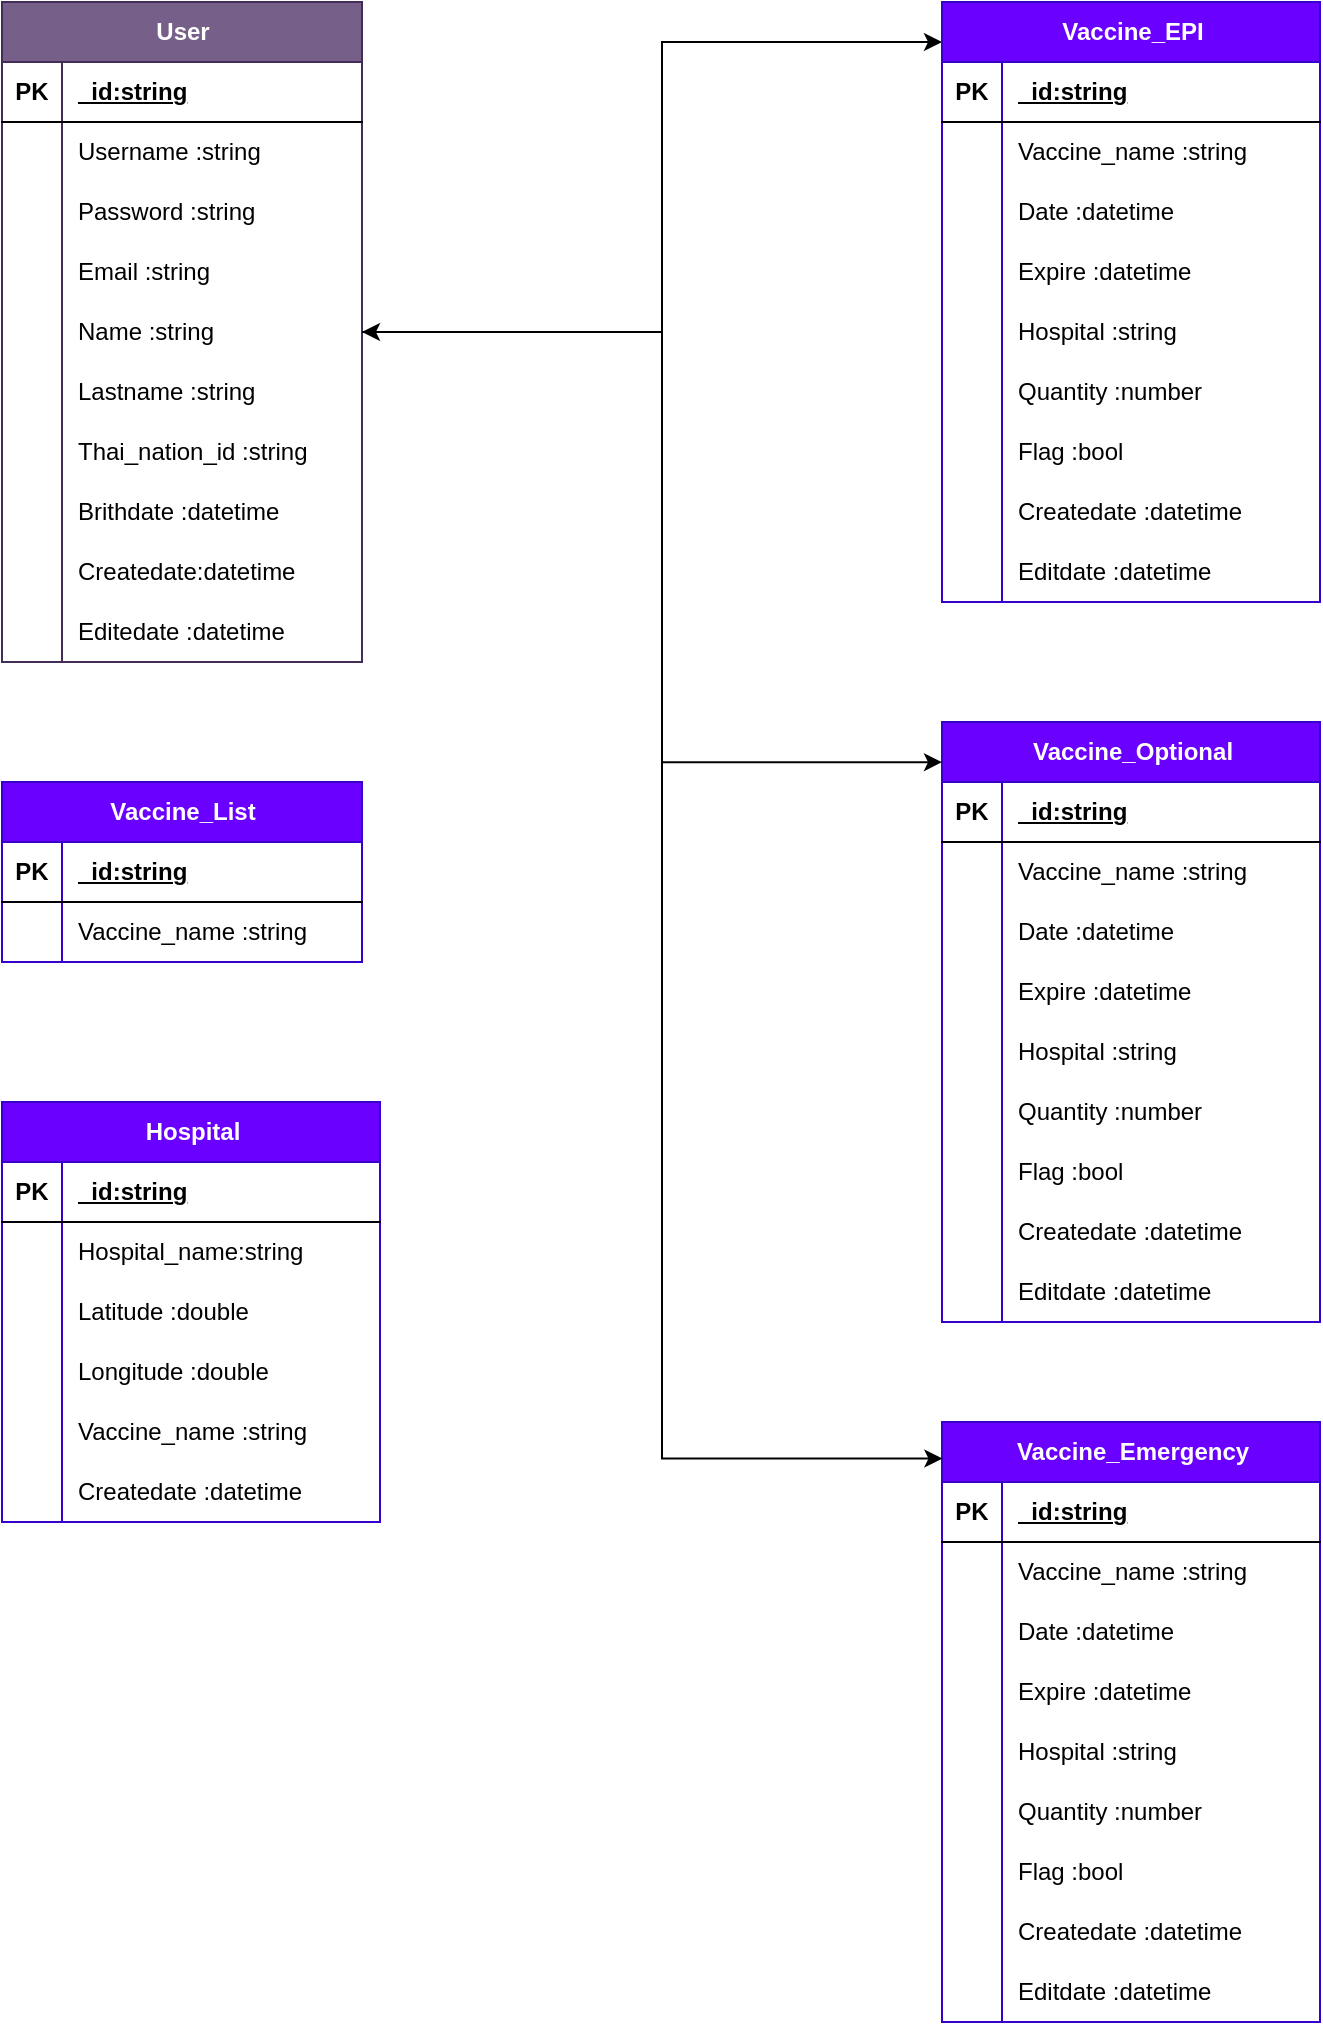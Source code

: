 <mxfile version="22.0.1" type="github">
  <diagram name="หน้า-1" id="sdGVlOM6Cn3Q-72C2_5Z">
    <mxGraphModel dx="2093" dy="2177" grid="1" gridSize="10" guides="1" tooltips="1" connect="1" arrows="1" fold="1" page="1" pageScale="1" pageWidth="827" pageHeight="1169" math="0" shadow="0">
      <root>
        <mxCell id="0" />
        <mxCell id="1" parent="0" />
        <mxCell id="teMREv5tKKHig5Hj3qEx-15" value="User" style="shape=table;startSize=30;container=1;collapsible=1;childLayout=tableLayout;fixedRows=1;rowLines=0;fontStyle=1;align=center;resizeLast=1;html=1;fillColor=#76608a;fontColor=#ffffff;strokeColor=#432D57;" parent="1" vertex="1">
          <mxGeometry x="90" y="-1140" width="180" height="330" as="geometry" />
        </mxCell>
        <mxCell id="teMREv5tKKHig5Hj3qEx-16" value="" style="shape=tableRow;horizontal=0;startSize=0;swimlaneHead=0;swimlaneBody=0;fillColor=none;collapsible=0;dropTarget=0;points=[[0,0.5],[1,0.5]];portConstraint=eastwest;top=0;left=0;right=0;bottom=1;" parent="teMREv5tKKHig5Hj3qEx-15" vertex="1">
          <mxGeometry y="30" width="180" height="30" as="geometry" />
        </mxCell>
        <mxCell id="teMREv5tKKHig5Hj3qEx-17" value="PK" style="shape=partialRectangle;connectable=0;fillColor=none;top=0;left=0;bottom=0;right=0;fontStyle=1;overflow=hidden;whiteSpace=wrap;html=1;" parent="teMREv5tKKHig5Hj3qEx-16" vertex="1">
          <mxGeometry width="30" height="30" as="geometry">
            <mxRectangle width="30" height="30" as="alternateBounds" />
          </mxGeometry>
        </mxCell>
        <mxCell id="teMREv5tKKHig5Hj3qEx-18" value="_id:string" style="shape=partialRectangle;connectable=0;fillColor=none;top=0;left=0;bottom=0;right=0;align=left;spacingLeft=6;fontStyle=5;overflow=hidden;whiteSpace=wrap;html=1;" parent="teMREv5tKKHig5Hj3qEx-16" vertex="1">
          <mxGeometry x="30" width="150" height="30" as="geometry">
            <mxRectangle width="150" height="30" as="alternateBounds" />
          </mxGeometry>
        </mxCell>
        <mxCell id="teMREv5tKKHig5Hj3qEx-19" value="" style="shape=tableRow;horizontal=0;startSize=0;swimlaneHead=0;swimlaneBody=0;fillColor=none;collapsible=0;dropTarget=0;points=[[0,0.5],[1,0.5]];portConstraint=eastwest;top=0;left=0;right=0;bottom=0;" parent="teMREv5tKKHig5Hj3qEx-15" vertex="1">
          <mxGeometry y="60" width="180" height="30" as="geometry" />
        </mxCell>
        <mxCell id="teMREv5tKKHig5Hj3qEx-20" value="" style="shape=partialRectangle;connectable=0;fillColor=none;top=0;left=0;bottom=0;right=0;editable=1;overflow=hidden;whiteSpace=wrap;html=1;" parent="teMREv5tKKHig5Hj3qEx-19" vertex="1">
          <mxGeometry width="30" height="30" as="geometry">
            <mxRectangle width="30" height="30" as="alternateBounds" />
          </mxGeometry>
        </mxCell>
        <mxCell id="teMREv5tKKHig5Hj3qEx-21" value="Username :string" style="shape=partialRectangle;connectable=0;fillColor=none;top=0;left=0;bottom=0;right=0;align=left;spacingLeft=6;overflow=hidden;whiteSpace=wrap;html=1;" parent="teMREv5tKKHig5Hj3qEx-19" vertex="1">
          <mxGeometry x="30" width="150" height="30" as="geometry">
            <mxRectangle width="150" height="30" as="alternateBounds" />
          </mxGeometry>
        </mxCell>
        <mxCell id="teMREv5tKKHig5Hj3qEx-22" value="" style="shape=tableRow;horizontal=0;startSize=0;swimlaneHead=0;swimlaneBody=0;fillColor=none;collapsible=0;dropTarget=0;points=[[0,0.5],[1,0.5]];portConstraint=eastwest;top=0;left=0;right=0;bottom=0;" parent="teMREv5tKKHig5Hj3qEx-15" vertex="1">
          <mxGeometry y="90" width="180" height="30" as="geometry" />
        </mxCell>
        <mxCell id="teMREv5tKKHig5Hj3qEx-23" value="" style="shape=partialRectangle;connectable=0;fillColor=none;top=0;left=0;bottom=0;right=0;editable=1;overflow=hidden;whiteSpace=wrap;html=1;" parent="teMREv5tKKHig5Hj3qEx-22" vertex="1">
          <mxGeometry width="30" height="30" as="geometry">
            <mxRectangle width="30" height="30" as="alternateBounds" />
          </mxGeometry>
        </mxCell>
        <mxCell id="teMREv5tKKHig5Hj3qEx-24" value="Password :string" style="shape=partialRectangle;connectable=0;fillColor=none;top=0;left=0;bottom=0;right=0;align=left;spacingLeft=6;overflow=hidden;whiteSpace=wrap;html=1;" parent="teMREv5tKKHig5Hj3qEx-22" vertex="1">
          <mxGeometry x="30" width="150" height="30" as="geometry">
            <mxRectangle width="150" height="30" as="alternateBounds" />
          </mxGeometry>
        </mxCell>
        <mxCell id="teMREv5tKKHig5Hj3qEx-25" value="" style="shape=tableRow;horizontal=0;startSize=0;swimlaneHead=0;swimlaneBody=0;fillColor=none;collapsible=0;dropTarget=0;points=[[0,0.5],[1,0.5]];portConstraint=eastwest;top=0;left=0;right=0;bottom=0;" parent="teMREv5tKKHig5Hj3qEx-15" vertex="1">
          <mxGeometry y="120" width="180" height="30" as="geometry" />
        </mxCell>
        <mxCell id="teMREv5tKKHig5Hj3qEx-26" value="" style="shape=partialRectangle;connectable=0;fillColor=none;top=0;left=0;bottom=0;right=0;editable=1;overflow=hidden;whiteSpace=wrap;html=1;" parent="teMREv5tKKHig5Hj3qEx-25" vertex="1">
          <mxGeometry width="30" height="30" as="geometry">
            <mxRectangle width="30" height="30" as="alternateBounds" />
          </mxGeometry>
        </mxCell>
        <mxCell id="teMREv5tKKHig5Hj3qEx-27" value="Email :string" style="shape=partialRectangle;connectable=0;fillColor=none;top=0;left=0;bottom=0;right=0;align=left;spacingLeft=6;overflow=hidden;whiteSpace=wrap;html=1;" parent="teMREv5tKKHig5Hj3qEx-25" vertex="1">
          <mxGeometry x="30" width="150" height="30" as="geometry">
            <mxRectangle width="150" height="30" as="alternateBounds" />
          </mxGeometry>
        </mxCell>
        <mxCell id="teMREv5tKKHig5Hj3qEx-28" value="" style="shape=tableRow;horizontal=0;startSize=0;swimlaneHead=0;swimlaneBody=0;fillColor=none;collapsible=0;dropTarget=0;points=[[0,0.5],[1,0.5]];portConstraint=eastwest;top=0;left=0;right=0;bottom=0;" parent="teMREv5tKKHig5Hj3qEx-15" vertex="1">
          <mxGeometry y="150" width="180" height="30" as="geometry" />
        </mxCell>
        <mxCell id="teMREv5tKKHig5Hj3qEx-29" value="" style="shape=partialRectangle;connectable=0;fillColor=none;top=0;left=0;bottom=0;right=0;editable=1;overflow=hidden;whiteSpace=wrap;html=1;" parent="teMREv5tKKHig5Hj3qEx-28" vertex="1">
          <mxGeometry width="30" height="30" as="geometry">
            <mxRectangle width="30" height="30" as="alternateBounds" />
          </mxGeometry>
        </mxCell>
        <mxCell id="teMREv5tKKHig5Hj3qEx-30" value="Name :string" style="shape=partialRectangle;connectable=0;fillColor=none;top=0;left=0;bottom=0;right=0;align=left;spacingLeft=6;overflow=hidden;whiteSpace=wrap;html=1;" parent="teMREv5tKKHig5Hj3qEx-28" vertex="1">
          <mxGeometry x="30" width="150" height="30" as="geometry">
            <mxRectangle width="150" height="30" as="alternateBounds" />
          </mxGeometry>
        </mxCell>
        <mxCell id="teMREv5tKKHig5Hj3qEx-31" value="" style="shape=tableRow;horizontal=0;startSize=0;swimlaneHead=0;swimlaneBody=0;fillColor=none;collapsible=0;dropTarget=0;points=[[0,0.5],[1,0.5]];portConstraint=eastwest;top=0;left=0;right=0;bottom=0;" parent="teMREv5tKKHig5Hj3qEx-15" vertex="1">
          <mxGeometry y="180" width="180" height="30" as="geometry" />
        </mxCell>
        <mxCell id="teMREv5tKKHig5Hj3qEx-32" value="" style="shape=partialRectangle;connectable=0;fillColor=none;top=0;left=0;bottom=0;right=0;editable=1;overflow=hidden;whiteSpace=wrap;html=1;" parent="teMREv5tKKHig5Hj3qEx-31" vertex="1">
          <mxGeometry width="30" height="30" as="geometry">
            <mxRectangle width="30" height="30" as="alternateBounds" />
          </mxGeometry>
        </mxCell>
        <mxCell id="teMREv5tKKHig5Hj3qEx-33" value="Lastname :string" style="shape=partialRectangle;connectable=0;fillColor=none;top=0;left=0;bottom=0;right=0;align=left;spacingLeft=6;overflow=hidden;whiteSpace=wrap;html=1;" parent="teMREv5tKKHig5Hj3qEx-31" vertex="1">
          <mxGeometry x="30" width="150" height="30" as="geometry">
            <mxRectangle width="150" height="30" as="alternateBounds" />
          </mxGeometry>
        </mxCell>
        <mxCell id="teMREv5tKKHig5Hj3qEx-34" value="" style="shape=tableRow;horizontal=0;startSize=0;swimlaneHead=0;swimlaneBody=0;fillColor=none;collapsible=0;dropTarget=0;points=[[0,0.5],[1,0.5]];portConstraint=eastwest;top=0;left=0;right=0;bottom=0;" parent="teMREv5tKKHig5Hj3qEx-15" vertex="1">
          <mxGeometry y="210" width="180" height="30" as="geometry" />
        </mxCell>
        <mxCell id="teMREv5tKKHig5Hj3qEx-35" value="" style="shape=partialRectangle;connectable=0;fillColor=none;top=0;left=0;bottom=0;right=0;editable=1;overflow=hidden;whiteSpace=wrap;html=1;" parent="teMREv5tKKHig5Hj3qEx-34" vertex="1">
          <mxGeometry width="30" height="30" as="geometry">
            <mxRectangle width="30" height="30" as="alternateBounds" />
          </mxGeometry>
        </mxCell>
        <mxCell id="teMREv5tKKHig5Hj3qEx-36" value="Thai_nation_id :string" style="shape=partialRectangle;connectable=0;fillColor=none;top=0;left=0;bottom=0;right=0;align=left;spacingLeft=6;overflow=hidden;whiteSpace=wrap;html=1;" parent="teMREv5tKKHig5Hj3qEx-34" vertex="1">
          <mxGeometry x="30" width="150" height="30" as="geometry">
            <mxRectangle width="150" height="30" as="alternateBounds" />
          </mxGeometry>
        </mxCell>
        <mxCell id="teMREv5tKKHig5Hj3qEx-37" value="" style="shape=tableRow;horizontal=0;startSize=0;swimlaneHead=0;swimlaneBody=0;fillColor=none;collapsible=0;dropTarget=0;points=[[0,0.5],[1,0.5]];portConstraint=eastwest;top=0;left=0;right=0;bottom=0;" parent="teMREv5tKKHig5Hj3qEx-15" vertex="1">
          <mxGeometry y="240" width="180" height="30" as="geometry" />
        </mxCell>
        <mxCell id="teMREv5tKKHig5Hj3qEx-38" value="" style="shape=partialRectangle;connectable=0;fillColor=none;top=0;left=0;bottom=0;right=0;editable=1;overflow=hidden;whiteSpace=wrap;html=1;" parent="teMREv5tKKHig5Hj3qEx-37" vertex="1">
          <mxGeometry width="30" height="30" as="geometry">
            <mxRectangle width="30" height="30" as="alternateBounds" />
          </mxGeometry>
        </mxCell>
        <mxCell id="teMREv5tKKHig5Hj3qEx-39" value="Brithdate :datetime" style="shape=partialRectangle;connectable=0;fillColor=none;top=0;left=0;bottom=0;right=0;align=left;spacingLeft=6;overflow=hidden;whiteSpace=wrap;html=1;" parent="teMREv5tKKHig5Hj3qEx-37" vertex="1">
          <mxGeometry x="30" width="150" height="30" as="geometry">
            <mxRectangle width="150" height="30" as="alternateBounds" />
          </mxGeometry>
        </mxCell>
        <mxCell id="teMREv5tKKHig5Hj3qEx-40" value="" style="shape=tableRow;horizontal=0;startSize=0;swimlaneHead=0;swimlaneBody=0;fillColor=none;collapsible=0;dropTarget=0;points=[[0,0.5],[1,0.5]];portConstraint=eastwest;top=0;left=0;right=0;bottom=0;" parent="teMREv5tKKHig5Hj3qEx-15" vertex="1">
          <mxGeometry y="270" width="180" height="30" as="geometry" />
        </mxCell>
        <mxCell id="teMREv5tKKHig5Hj3qEx-41" value="" style="shape=partialRectangle;connectable=0;fillColor=none;top=0;left=0;bottom=0;right=0;editable=1;overflow=hidden;whiteSpace=wrap;html=1;" parent="teMREv5tKKHig5Hj3qEx-40" vertex="1">
          <mxGeometry width="30" height="30" as="geometry">
            <mxRectangle width="30" height="30" as="alternateBounds" />
          </mxGeometry>
        </mxCell>
        <mxCell id="teMREv5tKKHig5Hj3qEx-42" value="Createdate:datetime" style="shape=partialRectangle;connectable=0;fillColor=none;top=0;left=0;bottom=0;right=0;align=left;spacingLeft=6;overflow=hidden;whiteSpace=wrap;html=1;" parent="teMREv5tKKHig5Hj3qEx-40" vertex="1">
          <mxGeometry x="30" width="150" height="30" as="geometry">
            <mxRectangle width="150" height="30" as="alternateBounds" />
          </mxGeometry>
        </mxCell>
        <mxCell id="teMREv5tKKHig5Hj3qEx-46" value="" style="shape=tableRow;horizontal=0;startSize=0;swimlaneHead=0;swimlaneBody=0;fillColor=none;collapsible=0;dropTarget=0;points=[[0,0.5],[1,0.5]];portConstraint=eastwest;top=0;left=0;right=0;bottom=0;" parent="teMREv5tKKHig5Hj3qEx-15" vertex="1">
          <mxGeometry y="300" width="180" height="30" as="geometry" />
        </mxCell>
        <mxCell id="teMREv5tKKHig5Hj3qEx-47" value="" style="shape=partialRectangle;connectable=0;fillColor=none;top=0;left=0;bottom=0;right=0;editable=1;overflow=hidden;whiteSpace=wrap;html=1;" parent="teMREv5tKKHig5Hj3qEx-46" vertex="1">
          <mxGeometry width="30" height="30" as="geometry">
            <mxRectangle width="30" height="30" as="alternateBounds" />
          </mxGeometry>
        </mxCell>
        <mxCell id="teMREv5tKKHig5Hj3qEx-48" value="Editedate :datetime" style="shape=partialRectangle;connectable=0;fillColor=none;top=0;left=0;bottom=0;right=0;align=left;spacingLeft=6;overflow=hidden;whiteSpace=wrap;html=1;" parent="teMREv5tKKHig5Hj3qEx-46" vertex="1">
          <mxGeometry x="30" width="150" height="30" as="geometry">
            <mxRectangle width="150" height="30" as="alternateBounds" />
          </mxGeometry>
        </mxCell>
        <mxCell id="teMREv5tKKHig5Hj3qEx-89" value="" style="endArrow=classic;startArrow=classic;html=1;rounded=0;exitX=1;exitY=0.5;exitDx=0;exitDy=0;" parent="1" source="teMREv5tKKHig5Hj3qEx-28" edge="1">
          <mxGeometry width="50" height="50" relative="1" as="geometry">
            <mxPoint x="350" y="-990" as="sourcePoint" />
            <mxPoint x="560" y="-1120" as="targetPoint" />
            <Array as="points">
              <mxPoint x="420" y="-975" />
              <mxPoint x="420" y="-1120" />
            </Array>
          </mxGeometry>
        </mxCell>
        <mxCell id="KN5XiKrwpXKX3yBAtaMc-10" value="Vaccine_Optional" style="shape=table;startSize=30;container=1;collapsible=1;childLayout=tableLayout;fixedRows=1;rowLines=0;fontStyle=1;align=center;resizeLast=1;html=1;fillColor=#6a00ff;fontColor=#ffffff;strokeColor=#3700CC;" vertex="1" parent="1">
          <mxGeometry x="560" y="-780" width="189" height="300" as="geometry" />
        </mxCell>
        <mxCell id="KN5XiKrwpXKX3yBAtaMc-11" value="" style="shape=tableRow;horizontal=0;startSize=0;swimlaneHead=0;swimlaneBody=0;fillColor=none;collapsible=0;dropTarget=0;points=[[0,0.5],[1,0.5]];portConstraint=eastwest;top=0;left=0;right=0;bottom=1;" vertex="1" parent="KN5XiKrwpXKX3yBAtaMc-10">
          <mxGeometry y="30" width="189" height="30" as="geometry" />
        </mxCell>
        <mxCell id="KN5XiKrwpXKX3yBAtaMc-12" value="PK" style="shape=partialRectangle;connectable=0;fillColor=none;top=0;left=0;bottom=0;right=0;fontStyle=1;overflow=hidden;whiteSpace=wrap;html=1;" vertex="1" parent="KN5XiKrwpXKX3yBAtaMc-11">
          <mxGeometry width="30" height="30" as="geometry">
            <mxRectangle width="30" height="30" as="alternateBounds" />
          </mxGeometry>
        </mxCell>
        <mxCell id="KN5XiKrwpXKX3yBAtaMc-13" value="_id:string" style="shape=partialRectangle;connectable=0;fillColor=none;top=0;left=0;bottom=0;right=0;align=left;spacingLeft=6;fontStyle=5;overflow=hidden;whiteSpace=wrap;html=1;" vertex="1" parent="KN5XiKrwpXKX3yBAtaMc-11">
          <mxGeometry x="30" width="159" height="30" as="geometry">
            <mxRectangle width="159" height="30" as="alternateBounds" />
          </mxGeometry>
        </mxCell>
        <mxCell id="KN5XiKrwpXKX3yBAtaMc-14" value="" style="shape=tableRow;horizontal=0;startSize=0;swimlaneHead=0;swimlaneBody=0;fillColor=none;collapsible=0;dropTarget=0;points=[[0,0.5],[1,0.5]];portConstraint=eastwest;top=0;left=0;right=0;bottom=0;" vertex="1" parent="KN5XiKrwpXKX3yBAtaMc-10">
          <mxGeometry y="60" width="189" height="30" as="geometry" />
        </mxCell>
        <mxCell id="KN5XiKrwpXKX3yBAtaMc-15" value="" style="shape=partialRectangle;connectable=0;fillColor=none;top=0;left=0;bottom=0;right=0;editable=1;overflow=hidden;whiteSpace=wrap;html=1;" vertex="1" parent="KN5XiKrwpXKX3yBAtaMc-14">
          <mxGeometry width="30" height="30" as="geometry">
            <mxRectangle width="30" height="30" as="alternateBounds" />
          </mxGeometry>
        </mxCell>
        <mxCell id="KN5XiKrwpXKX3yBAtaMc-16" value="Vaccine_name :string" style="shape=partialRectangle;connectable=0;fillColor=none;top=0;left=0;bottom=0;right=0;align=left;spacingLeft=6;overflow=hidden;whiteSpace=wrap;html=1;" vertex="1" parent="KN5XiKrwpXKX3yBAtaMc-14">
          <mxGeometry x="30" width="159" height="30" as="geometry">
            <mxRectangle width="159" height="30" as="alternateBounds" />
          </mxGeometry>
        </mxCell>
        <mxCell id="KN5XiKrwpXKX3yBAtaMc-17" value="" style="shape=tableRow;horizontal=0;startSize=0;swimlaneHead=0;swimlaneBody=0;fillColor=none;collapsible=0;dropTarget=0;points=[[0,0.5],[1,0.5]];portConstraint=eastwest;top=0;left=0;right=0;bottom=0;" vertex="1" parent="KN5XiKrwpXKX3yBAtaMc-10">
          <mxGeometry y="90" width="189" height="30" as="geometry" />
        </mxCell>
        <mxCell id="KN5XiKrwpXKX3yBAtaMc-18" value="" style="shape=partialRectangle;connectable=0;fillColor=none;top=0;left=0;bottom=0;right=0;editable=1;overflow=hidden;whiteSpace=wrap;html=1;" vertex="1" parent="KN5XiKrwpXKX3yBAtaMc-17">
          <mxGeometry width="30" height="30" as="geometry">
            <mxRectangle width="30" height="30" as="alternateBounds" />
          </mxGeometry>
        </mxCell>
        <mxCell id="KN5XiKrwpXKX3yBAtaMc-19" value="Date :datetime" style="shape=partialRectangle;connectable=0;fillColor=none;top=0;left=0;bottom=0;right=0;align=left;spacingLeft=6;overflow=hidden;whiteSpace=wrap;html=1;" vertex="1" parent="KN5XiKrwpXKX3yBAtaMc-17">
          <mxGeometry x="30" width="159" height="30" as="geometry">
            <mxRectangle width="159" height="30" as="alternateBounds" />
          </mxGeometry>
        </mxCell>
        <mxCell id="KN5XiKrwpXKX3yBAtaMc-153" value="" style="shape=tableRow;horizontal=0;startSize=0;swimlaneHead=0;swimlaneBody=0;fillColor=none;collapsible=0;dropTarget=0;points=[[0,0.5],[1,0.5]];portConstraint=eastwest;top=0;left=0;right=0;bottom=0;" vertex="1" parent="KN5XiKrwpXKX3yBAtaMc-10">
          <mxGeometry y="120" width="189" height="30" as="geometry" />
        </mxCell>
        <mxCell id="KN5XiKrwpXKX3yBAtaMc-154" value="" style="shape=partialRectangle;connectable=0;fillColor=none;top=0;left=0;bottom=0;right=0;editable=1;overflow=hidden;whiteSpace=wrap;html=1;" vertex="1" parent="KN5XiKrwpXKX3yBAtaMc-153">
          <mxGeometry width="30" height="30" as="geometry">
            <mxRectangle width="30" height="30" as="alternateBounds" />
          </mxGeometry>
        </mxCell>
        <mxCell id="KN5XiKrwpXKX3yBAtaMc-155" value="Expire :datetime" style="shape=partialRectangle;connectable=0;fillColor=none;top=0;left=0;bottom=0;right=0;align=left;spacingLeft=6;overflow=hidden;whiteSpace=wrap;html=1;" vertex="1" parent="KN5XiKrwpXKX3yBAtaMc-153">
          <mxGeometry x="30" width="159" height="30" as="geometry">
            <mxRectangle width="159" height="30" as="alternateBounds" />
          </mxGeometry>
        </mxCell>
        <mxCell id="KN5XiKrwpXKX3yBAtaMc-20" value="" style="shape=tableRow;horizontal=0;startSize=0;swimlaneHead=0;swimlaneBody=0;fillColor=none;collapsible=0;dropTarget=0;points=[[0,0.5],[1,0.5]];portConstraint=eastwest;top=0;left=0;right=0;bottom=0;" vertex="1" parent="KN5XiKrwpXKX3yBAtaMc-10">
          <mxGeometry y="150" width="189" height="30" as="geometry" />
        </mxCell>
        <mxCell id="KN5XiKrwpXKX3yBAtaMc-21" value="" style="shape=partialRectangle;connectable=0;fillColor=none;top=0;left=0;bottom=0;right=0;editable=1;overflow=hidden;whiteSpace=wrap;html=1;" vertex="1" parent="KN5XiKrwpXKX3yBAtaMc-20">
          <mxGeometry width="30" height="30" as="geometry">
            <mxRectangle width="30" height="30" as="alternateBounds" />
          </mxGeometry>
        </mxCell>
        <mxCell id="KN5XiKrwpXKX3yBAtaMc-22" value="Hospital :string" style="shape=partialRectangle;connectable=0;fillColor=none;top=0;left=0;bottom=0;right=0;align=left;spacingLeft=6;overflow=hidden;whiteSpace=wrap;html=1;" vertex="1" parent="KN5XiKrwpXKX3yBAtaMc-20">
          <mxGeometry x="30" width="159" height="30" as="geometry">
            <mxRectangle width="159" height="30" as="alternateBounds" />
          </mxGeometry>
        </mxCell>
        <mxCell id="KN5XiKrwpXKX3yBAtaMc-23" value="" style="shape=tableRow;horizontal=0;startSize=0;swimlaneHead=0;swimlaneBody=0;fillColor=none;collapsible=0;dropTarget=0;points=[[0,0.5],[1,0.5]];portConstraint=eastwest;top=0;left=0;right=0;bottom=0;" vertex="1" parent="KN5XiKrwpXKX3yBAtaMc-10">
          <mxGeometry y="180" width="189" height="30" as="geometry" />
        </mxCell>
        <mxCell id="KN5XiKrwpXKX3yBAtaMc-24" value="" style="shape=partialRectangle;connectable=0;fillColor=none;top=0;left=0;bottom=0;right=0;editable=1;overflow=hidden;whiteSpace=wrap;html=1;" vertex="1" parent="KN5XiKrwpXKX3yBAtaMc-23">
          <mxGeometry width="30" height="30" as="geometry">
            <mxRectangle width="30" height="30" as="alternateBounds" />
          </mxGeometry>
        </mxCell>
        <mxCell id="KN5XiKrwpXKX3yBAtaMc-25" value="Quantity :number" style="shape=partialRectangle;connectable=0;fillColor=none;top=0;left=0;bottom=0;right=0;align=left;spacingLeft=6;overflow=hidden;whiteSpace=wrap;html=1;" vertex="1" parent="KN5XiKrwpXKX3yBAtaMc-23">
          <mxGeometry x="30" width="159" height="30" as="geometry">
            <mxRectangle width="159" height="30" as="alternateBounds" />
          </mxGeometry>
        </mxCell>
        <mxCell id="KN5XiKrwpXKX3yBAtaMc-26" value="" style="shape=tableRow;horizontal=0;startSize=0;swimlaneHead=0;swimlaneBody=0;fillColor=none;collapsible=0;dropTarget=0;points=[[0,0.5],[1,0.5]];portConstraint=eastwest;top=0;left=0;right=0;bottom=0;" vertex="1" parent="KN5XiKrwpXKX3yBAtaMc-10">
          <mxGeometry y="210" width="189" height="30" as="geometry" />
        </mxCell>
        <mxCell id="KN5XiKrwpXKX3yBAtaMc-27" value="" style="shape=partialRectangle;connectable=0;fillColor=none;top=0;left=0;bottom=0;right=0;editable=1;overflow=hidden;whiteSpace=wrap;html=1;" vertex="1" parent="KN5XiKrwpXKX3yBAtaMc-26">
          <mxGeometry width="30" height="30" as="geometry">
            <mxRectangle width="30" height="30" as="alternateBounds" />
          </mxGeometry>
        </mxCell>
        <mxCell id="KN5XiKrwpXKX3yBAtaMc-28" value="Flag :bool" style="shape=partialRectangle;connectable=0;fillColor=none;top=0;left=0;bottom=0;right=0;align=left;spacingLeft=6;overflow=hidden;whiteSpace=wrap;html=1;" vertex="1" parent="KN5XiKrwpXKX3yBAtaMc-26">
          <mxGeometry x="30" width="159" height="30" as="geometry">
            <mxRectangle width="159" height="30" as="alternateBounds" />
          </mxGeometry>
        </mxCell>
        <mxCell id="KN5XiKrwpXKX3yBAtaMc-29" value="" style="shape=tableRow;horizontal=0;startSize=0;swimlaneHead=0;swimlaneBody=0;fillColor=none;collapsible=0;dropTarget=0;points=[[0,0.5],[1,0.5]];portConstraint=eastwest;top=0;left=0;right=0;bottom=0;" vertex="1" parent="KN5XiKrwpXKX3yBAtaMc-10">
          <mxGeometry y="240" width="189" height="30" as="geometry" />
        </mxCell>
        <mxCell id="KN5XiKrwpXKX3yBAtaMc-30" value="" style="shape=partialRectangle;connectable=0;fillColor=none;top=0;left=0;bottom=0;right=0;editable=1;overflow=hidden;whiteSpace=wrap;html=1;" vertex="1" parent="KN5XiKrwpXKX3yBAtaMc-29">
          <mxGeometry width="30" height="30" as="geometry">
            <mxRectangle width="30" height="30" as="alternateBounds" />
          </mxGeometry>
        </mxCell>
        <mxCell id="KN5XiKrwpXKX3yBAtaMc-31" value="Createdate :datetime" style="shape=partialRectangle;connectable=0;fillColor=none;top=0;left=0;bottom=0;right=0;align=left;spacingLeft=6;overflow=hidden;whiteSpace=wrap;html=1;" vertex="1" parent="KN5XiKrwpXKX3yBAtaMc-29">
          <mxGeometry x="30" width="159" height="30" as="geometry">
            <mxRectangle width="159" height="30" as="alternateBounds" />
          </mxGeometry>
        </mxCell>
        <mxCell id="KN5XiKrwpXKX3yBAtaMc-32" value="" style="shape=tableRow;horizontal=0;startSize=0;swimlaneHead=0;swimlaneBody=0;fillColor=none;collapsible=0;dropTarget=0;points=[[0,0.5],[1,0.5]];portConstraint=eastwest;top=0;left=0;right=0;bottom=0;" vertex="1" parent="KN5XiKrwpXKX3yBAtaMc-10">
          <mxGeometry y="270" width="189" height="30" as="geometry" />
        </mxCell>
        <mxCell id="KN5XiKrwpXKX3yBAtaMc-33" value="" style="shape=partialRectangle;connectable=0;fillColor=none;top=0;left=0;bottom=0;right=0;editable=1;overflow=hidden;whiteSpace=wrap;html=1;" vertex="1" parent="KN5XiKrwpXKX3yBAtaMc-32">
          <mxGeometry width="30" height="30" as="geometry">
            <mxRectangle width="30" height="30" as="alternateBounds" />
          </mxGeometry>
        </mxCell>
        <mxCell id="KN5XiKrwpXKX3yBAtaMc-34" value="Editdate :datetime" style="shape=partialRectangle;connectable=0;fillColor=none;top=0;left=0;bottom=0;right=0;align=left;spacingLeft=6;overflow=hidden;whiteSpace=wrap;html=1;" vertex="1" parent="KN5XiKrwpXKX3yBAtaMc-32">
          <mxGeometry x="30" width="159" height="30" as="geometry">
            <mxRectangle width="159" height="30" as="alternateBounds" />
          </mxGeometry>
        </mxCell>
        <mxCell id="teMREv5tKKHig5Hj3qEx-49" value="Vaccine_EPI" style="shape=table;startSize=30;container=1;collapsible=1;childLayout=tableLayout;fixedRows=1;rowLines=0;fontStyle=1;align=center;resizeLast=1;html=1;fillColor=#6a00ff;fontColor=#ffffff;strokeColor=#3700CC;" parent="1" vertex="1">
          <mxGeometry x="560" y="-1140" width="189" height="300" as="geometry" />
        </mxCell>
        <mxCell id="teMREv5tKKHig5Hj3qEx-50" value="" style="shape=tableRow;horizontal=0;startSize=0;swimlaneHead=0;swimlaneBody=0;fillColor=none;collapsible=0;dropTarget=0;points=[[0,0.5],[1,0.5]];portConstraint=eastwest;top=0;left=0;right=0;bottom=1;" parent="teMREv5tKKHig5Hj3qEx-49" vertex="1">
          <mxGeometry y="30" width="189" height="30" as="geometry" />
        </mxCell>
        <mxCell id="teMREv5tKKHig5Hj3qEx-51" value="PK" style="shape=partialRectangle;connectable=0;fillColor=none;top=0;left=0;bottom=0;right=0;fontStyle=1;overflow=hidden;whiteSpace=wrap;html=1;" parent="teMREv5tKKHig5Hj3qEx-50" vertex="1">
          <mxGeometry width="30" height="30" as="geometry">
            <mxRectangle width="30" height="30" as="alternateBounds" />
          </mxGeometry>
        </mxCell>
        <mxCell id="teMREv5tKKHig5Hj3qEx-52" value="_id:string" style="shape=partialRectangle;connectable=0;fillColor=none;top=0;left=0;bottom=0;right=0;align=left;spacingLeft=6;fontStyle=5;overflow=hidden;whiteSpace=wrap;html=1;" parent="teMREv5tKKHig5Hj3qEx-50" vertex="1">
          <mxGeometry x="30" width="159" height="30" as="geometry">
            <mxRectangle width="159" height="30" as="alternateBounds" />
          </mxGeometry>
        </mxCell>
        <mxCell id="teMREv5tKKHig5Hj3qEx-53" value="" style="shape=tableRow;horizontal=0;startSize=0;swimlaneHead=0;swimlaneBody=0;fillColor=none;collapsible=0;dropTarget=0;points=[[0,0.5],[1,0.5]];portConstraint=eastwest;top=0;left=0;right=0;bottom=0;" parent="teMREv5tKKHig5Hj3qEx-49" vertex="1">
          <mxGeometry y="60" width="189" height="30" as="geometry" />
        </mxCell>
        <mxCell id="teMREv5tKKHig5Hj3qEx-54" value="" style="shape=partialRectangle;connectable=0;fillColor=none;top=0;left=0;bottom=0;right=0;editable=1;overflow=hidden;whiteSpace=wrap;html=1;" parent="teMREv5tKKHig5Hj3qEx-53" vertex="1">
          <mxGeometry width="30" height="30" as="geometry">
            <mxRectangle width="30" height="30" as="alternateBounds" />
          </mxGeometry>
        </mxCell>
        <mxCell id="teMREv5tKKHig5Hj3qEx-55" value="Vaccine_name :string" style="shape=partialRectangle;connectable=0;fillColor=none;top=0;left=0;bottom=0;right=0;align=left;spacingLeft=6;overflow=hidden;whiteSpace=wrap;html=1;" parent="teMREv5tKKHig5Hj3qEx-53" vertex="1">
          <mxGeometry x="30" width="159" height="30" as="geometry">
            <mxRectangle width="159" height="30" as="alternateBounds" />
          </mxGeometry>
        </mxCell>
        <mxCell id="teMREv5tKKHig5Hj3qEx-56" value="" style="shape=tableRow;horizontal=0;startSize=0;swimlaneHead=0;swimlaneBody=0;fillColor=none;collapsible=0;dropTarget=0;points=[[0,0.5],[1,0.5]];portConstraint=eastwest;top=0;left=0;right=0;bottom=0;" parent="teMREv5tKKHig5Hj3qEx-49" vertex="1">
          <mxGeometry y="90" width="189" height="30" as="geometry" />
        </mxCell>
        <mxCell id="teMREv5tKKHig5Hj3qEx-57" value="" style="shape=partialRectangle;connectable=0;fillColor=none;top=0;left=0;bottom=0;right=0;editable=1;overflow=hidden;whiteSpace=wrap;html=1;" parent="teMREv5tKKHig5Hj3qEx-56" vertex="1">
          <mxGeometry width="30" height="30" as="geometry">
            <mxRectangle width="30" height="30" as="alternateBounds" />
          </mxGeometry>
        </mxCell>
        <mxCell id="teMREv5tKKHig5Hj3qEx-58" value="Date :datetime" style="shape=partialRectangle;connectable=0;fillColor=none;top=0;left=0;bottom=0;right=0;align=left;spacingLeft=6;overflow=hidden;whiteSpace=wrap;html=1;" parent="teMREv5tKKHig5Hj3qEx-56" vertex="1">
          <mxGeometry x="30" width="159" height="30" as="geometry">
            <mxRectangle width="159" height="30" as="alternateBounds" />
          </mxGeometry>
        </mxCell>
        <mxCell id="KN5XiKrwpXKX3yBAtaMc-85" value="" style="shape=tableRow;horizontal=0;startSize=0;swimlaneHead=0;swimlaneBody=0;fillColor=none;collapsible=0;dropTarget=0;points=[[0,0.5],[1,0.5]];portConstraint=eastwest;top=0;left=0;right=0;bottom=0;" vertex="1" parent="teMREv5tKKHig5Hj3qEx-49">
          <mxGeometry y="120" width="189" height="30" as="geometry" />
        </mxCell>
        <mxCell id="KN5XiKrwpXKX3yBAtaMc-86" value="" style="shape=partialRectangle;connectable=0;fillColor=none;top=0;left=0;bottom=0;right=0;editable=1;overflow=hidden;whiteSpace=wrap;html=1;" vertex="1" parent="KN5XiKrwpXKX3yBAtaMc-85">
          <mxGeometry width="30" height="30" as="geometry">
            <mxRectangle width="30" height="30" as="alternateBounds" />
          </mxGeometry>
        </mxCell>
        <mxCell id="KN5XiKrwpXKX3yBAtaMc-87" value="Expire :datetime" style="shape=partialRectangle;connectable=0;fillColor=none;top=0;left=0;bottom=0;right=0;align=left;spacingLeft=6;overflow=hidden;whiteSpace=wrap;html=1;" vertex="1" parent="KN5XiKrwpXKX3yBAtaMc-85">
          <mxGeometry x="30" width="159" height="30" as="geometry">
            <mxRectangle width="159" height="30" as="alternateBounds" />
          </mxGeometry>
        </mxCell>
        <mxCell id="teMREv5tKKHig5Hj3qEx-59" value="" style="shape=tableRow;horizontal=0;startSize=0;swimlaneHead=0;swimlaneBody=0;fillColor=none;collapsible=0;dropTarget=0;points=[[0,0.5],[1,0.5]];portConstraint=eastwest;top=0;left=0;right=0;bottom=0;" parent="teMREv5tKKHig5Hj3qEx-49" vertex="1">
          <mxGeometry y="150" width="189" height="30" as="geometry" />
        </mxCell>
        <mxCell id="teMREv5tKKHig5Hj3qEx-60" value="" style="shape=partialRectangle;connectable=0;fillColor=none;top=0;left=0;bottom=0;right=0;editable=1;overflow=hidden;whiteSpace=wrap;html=1;" parent="teMREv5tKKHig5Hj3qEx-59" vertex="1">
          <mxGeometry width="30" height="30" as="geometry">
            <mxRectangle width="30" height="30" as="alternateBounds" />
          </mxGeometry>
        </mxCell>
        <mxCell id="teMREv5tKKHig5Hj3qEx-61" value="Hospital :string" style="shape=partialRectangle;connectable=0;fillColor=none;top=0;left=0;bottom=0;right=0;align=left;spacingLeft=6;overflow=hidden;whiteSpace=wrap;html=1;" parent="teMREv5tKKHig5Hj3qEx-59" vertex="1">
          <mxGeometry x="30" width="159" height="30" as="geometry">
            <mxRectangle width="159" height="30" as="alternateBounds" />
          </mxGeometry>
        </mxCell>
        <mxCell id="teMREv5tKKHig5Hj3qEx-62" value="" style="shape=tableRow;horizontal=0;startSize=0;swimlaneHead=0;swimlaneBody=0;fillColor=none;collapsible=0;dropTarget=0;points=[[0,0.5],[1,0.5]];portConstraint=eastwest;top=0;left=0;right=0;bottom=0;" parent="teMREv5tKKHig5Hj3qEx-49" vertex="1">
          <mxGeometry y="180" width="189" height="30" as="geometry" />
        </mxCell>
        <mxCell id="teMREv5tKKHig5Hj3qEx-63" value="" style="shape=partialRectangle;connectable=0;fillColor=none;top=0;left=0;bottom=0;right=0;editable=1;overflow=hidden;whiteSpace=wrap;html=1;" parent="teMREv5tKKHig5Hj3qEx-62" vertex="1">
          <mxGeometry width="30" height="30" as="geometry">
            <mxRectangle width="30" height="30" as="alternateBounds" />
          </mxGeometry>
        </mxCell>
        <mxCell id="teMREv5tKKHig5Hj3qEx-64" value="Quantity :number" style="shape=partialRectangle;connectable=0;fillColor=none;top=0;left=0;bottom=0;right=0;align=left;spacingLeft=6;overflow=hidden;whiteSpace=wrap;html=1;" parent="teMREv5tKKHig5Hj3qEx-62" vertex="1">
          <mxGeometry x="30" width="159" height="30" as="geometry">
            <mxRectangle width="159" height="30" as="alternateBounds" />
          </mxGeometry>
        </mxCell>
        <mxCell id="KN5XiKrwpXKX3yBAtaMc-6" value="" style="shape=tableRow;horizontal=0;startSize=0;swimlaneHead=0;swimlaneBody=0;fillColor=none;collapsible=0;dropTarget=0;points=[[0,0.5],[1,0.5]];portConstraint=eastwest;top=0;left=0;right=0;bottom=0;" vertex="1" parent="teMREv5tKKHig5Hj3qEx-49">
          <mxGeometry y="210" width="189" height="30" as="geometry" />
        </mxCell>
        <mxCell id="KN5XiKrwpXKX3yBAtaMc-7" value="" style="shape=partialRectangle;connectable=0;fillColor=none;top=0;left=0;bottom=0;right=0;editable=1;overflow=hidden;whiteSpace=wrap;html=1;" vertex="1" parent="KN5XiKrwpXKX3yBAtaMc-6">
          <mxGeometry width="30" height="30" as="geometry">
            <mxRectangle width="30" height="30" as="alternateBounds" />
          </mxGeometry>
        </mxCell>
        <mxCell id="KN5XiKrwpXKX3yBAtaMc-8" value="Flag :bool" style="shape=partialRectangle;connectable=0;fillColor=none;top=0;left=0;bottom=0;right=0;align=left;spacingLeft=6;overflow=hidden;whiteSpace=wrap;html=1;" vertex="1" parent="KN5XiKrwpXKX3yBAtaMc-6">
          <mxGeometry x="30" width="159" height="30" as="geometry">
            <mxRectangle width="159" height="30" as="alternateBounds" />
          </mxGeometry>
        </mxCell>
        <mxCell id="teMREv5tKKHig5Hj3qEx-71" value="" style="shape=tableRow;horizontal=0;startSize=0;swimlaneHead=0;swimlaneBody=0;fillColor=none;collapsible=0;dropTarget=0;points=[[0,0.5],[1,0.5]];portConstraint=eastwest;top=0;left=0;right=0;bottom=0;" parent="teMREv5tKKHig5Hj3qEx-49" vertex="1">
          <mxGeometry y="240" width="189" height="30" as="geometry" />
        </mxCell>
        <mxCell id="teMREv5tKKHig5Hj3qEx-72" value="" style="shape=partialRectangle;connectable=0;fillColor=none;top=0;left=0;bottom=0;right=0;editable=1;overflow=hidden;whiteSpace=wrap;html=1;" parent="teMREv5tKKHig5Hj3qEx-71" vertex="1">
          <mxGeometry width="30" height="30" as="geometry">
            <mxRectangle width="30" height="30" as="alternateBounds" />
          </mxGeometry>
        </mxCell>
        <mxCell id="teMREv5tKKHig5Hj3qEx-73" value="Createdate :datetime" style="shape=partialRectangle;connectable=0;fillColor=none;top=0;left=0;bottom=0;right=0;align=left;spacingLeft=6;overflow=hidden;whiteSpace=wrap;html=1;" parent="teMREv5tKKHig5Hj3qEx-71" vertex="1">
          <mxGeometry x="30" width="159" height="30" as="geometry">
            <mxRectangle width="159" height="30" as="alternateBounds" />
          </mxGeometry>
        </mxCell>
        <mxCell id="teMREv5tKKHig5Hj3qEx-83" value="" style="shape=tableRow;horizontal=0;startSize=0;swimlaneHead=0;swimlaneBody=0;fillColor=none;collapsible=0;dropTarget=0;points=[[0,0.5],[1,0.5]];portConstraint=eastwest;top=0;left=0;right=0;bottom=0;" parent="teMREv5tKKHig5Hj3qEx-49" vertex="1">
          <mxGeometry y="270" width="189" height="30" as="geometry" />
        </mxCell>
        <mxCell id="teMREv5tKKHig5Hj3qEx-84" value="" style="shape=partialRectangle;connectable=0;fillColor=none;top=0;left=0;bottom=0;right=0;editable=1;overflow=hidden;whiteSpace=wrap;html=1;" parent="teMREv5tKKHig5Hj3qEx-83" vertex="1">
          <mxGeometry width="30" height="30" as="geometry">
            <mxRectangle width="30" height="30" as="alternateBounds" />
          </mxGeometry>
        </mxCell>
        <mxCell id="teMREv5tKKHig5Hj3qEx-85" value="Editdate :datetime" style="shape=partialRectangle;connectable=0;fillColor=none;top=0;left=0;bottom=0;right=0;align=left;spacingLeft=6;overflow=hidden;whiteSpace=wrap;html=1;" parent="teMREv5tKKHig5Hj3qEx-83" vertex="1">
          <mxGeometry x="30" width="159" height="30" as="geometry">
            <mxRectangle width="159" height="30" as="alternateBounds" />
          </mxGeometry>
        </mxCell>
        <mxCell id="KN5XiKrwpXKX3yBAtaMc-88" value="Vaccine_List" style="shape=table;startSize=30;container=1;collapsible=1;childLayout=tableLayout;fixedRows=1;rowLines=0;fontStyle=1;align=center;resizeLast=1;html=1;fillColor=#6a00ff;fontColor=#ffffff;strokeColor=#3700CC;" vertex="1" parent="1">
          <mxGeometry x="90" y="-750" width="180" height="90" as="geometry" />
        </mxCell>
        <mxCell id="KN5XiKrwpXKX3yBAtaMc-89" value="" style="shape=tableRow;horizontal=0;startSize=0;swimlaneHead=0;swimlaneBody=0;fillColor=none;collapsible=0;dropTarget=0;points=[[0,0.5],[1,0.5]];portConstraint=eastwest;top=0;left=0;right=0;bottom=1;" vertex="1" parent="KN5XiKrwpXKX3yBAtaMc-88">
          <mxGeometry y="30" width="180" height="30" as="geometry" />
        </mxCell>
        <mxCell id="KN5XiKrwpXKX3yBAtaMc-90" value="PK" style="shape=partialRectangle;connectable=0;fillColor=none;top=0;left=0;bottom=0;right=0;fontStyle=1;overflow=hidden;whiteSpace=wrap;html=1;" vertex="1" parent="KN5XiKrwpXKX3yBAtaMc-89">
          <mxGeometry width="30" height="30" as="geometry">
            <mxRectangle width="30" height="30" as="alternateBounds" />
          </mxGeometry>
        </mxCell>
        <mxCell id="KN5XiKrwpXKX3yBAtaMc-91" value="_id:string" style="shape=partialRectangle;connectable=0;fillColor=none;top=0;left=0;bottom=0;right=0;align=left;spacingLeft=6;fontStyle=5;overflow=hidden;whiteSpace=wrap;html=1;" vertex="1" parent="KN5XiKrwpXKX3yBAtaMc-89">
          <mxGeometry x="30" width="150" height="30" as="geometry">
            <mxRectangle width="150" height="30" as="alternateBounds" />
          </mxGeometry>
        </mxCell>
        <mxCell id="KN5XiKrwpXKX3yBAtaMc-92" value="" style="shape=tableRow;horizontal=0;startSize=0;swimlaneHead=0;swimlaneBody=0;fillColor=none;collapsible=0;dropTarget=0;points=[[0,0.5],[1,0.5]];portConstraint=eastwest;top=0;left=0;right=0;bottom=0;" vertex="1" parent="KN5XiKrwpXKX3yBAtaMc-88">
          <mxGeometry y="60" width="180" height="30" as="geometry" />
        </mxCell>
        <mxCell id="KN5XiKrwpXKX3yBAtaMc-93" value="" style="shape=partialRectangle;connectable=0;fillColor=none;top=0;left=0;bottom=0;right=0;editable=1;overflow=hidden;whiteSpace=wrap;html=1;" vertex="1" parent="KN5XiKrwpXKX3yBAtaMc-92">
          <mxGeometry width="30" height="30" as="geometry">
            <mxRectangle width="30" height="30" as="alternateBounds" />
          </mxGeometry>
        </mxCell>
        <mxCell id="KN5XiKrwpXKX3yBAtaMc-94" value="Vaccine_name :string" style="shape=partialRectangle;connectable=0;fillColor=none;top=0;left=0;bottom=0;right=0;align=left;spacingLeft=6;overflow=hidden;whiteSpace=wrap;html=1;" vertex="1" parent="KN5XiKrwpXKX3yBAtaMc-92">
          <mxGeometry x="30" width="150" height="30" as="geometry">
            <mxRectangle width="150" height="30" as="alternateBounds" />
          </mxGeometry>
        </mxCell>
        <mxCell id="KN5XiKrwpXKX3yBAtaMc-35" value="Vaccine_Emergency" style="shape=table;startSize=30;container=1;collapsible=1;childLayout=tableLayout;fixedRows=1;rowLines=0;fontStyle=1;align=center;resizeLast=1;html=1;fillColor=#6a00ff;fontColor=#ffffff;strokeColor=#3700CC;" vertex="1" parent="1">
          <mxGeometry x="560" y="-430" width="189" height="300" as="geometry" />
        </mxCell>
        <mxCell id="KN5XiKrwpXKX3yBAtaMc-36" value="" style="shape=tableRow;horizontal=0;startSize=0;swimlaneHead=0;swimlaneBody=0;fillColor=none;collapsible=0;dropTarget=0;points=[[0,0.5],[1,0.5]];portConstraint=eastwest;top=0;left=0;right=0;bottom=1;" vertex="1" parent="KN5XiKrwpXKX3yBAtaMc-35">
          <mxGeometry y="30" width="189" height="30" as="geometry" />
        </mxCell>
        <mxCell id="KN5XiKrwpXKX3yBAtaMc-37" value="PK" style="shape=partialRectangle;connectable=0;fillColor=none;top=0;left=0;bottom=0;right=0;fontStyle=1;overflow=hidden;whiteSpace=wrap;html=1;" vertex="1" parent="KN5XiKrwpXKX3yBAtaMc-36">
          <mxGeometry width="30" height="30" as="geometry">
            <mxRectangle width="30" height="30" as="alternateBounds" />
          </mxGeometry>
        </mxCell>
        <mxCell id="KN5XiKrwpXKX3yBAtaMc-38" value="_id:string" style="shape=partialRectangle;connectable=0;fillColor=none;top=0;left=0;bottom=0;right=0;align=left;spacingLeft=6;fontStyle=5;overflow=hidden;whiteSpace=wrap;html=1;" vertex="1" parent="KN5XiKrwpXKX3yBAtaMc-36">
          <mxGeometry x="30" width="159" height="30" as="geometry">
            <mxRectangle width="159" height="30" as="alternateBounds" />
          </mxGeometry>
        </mxCell>
        <mxCell id="KN5XiKrwpXKX3yBAtaMc-39" value="" style="shape=tableRow;horizontal=0;startSize=0;swimlaneHead=0;swimlaneBody=0;fillColor=none;collapsible=0;dropTarget=0;points=[[0,0.5],[1,0.5]];portConstraint=eastwest;top=0;left=0;right=0;bottom=0;" vertex="1" parent="KN5XiKrwpXKX3yBAtaMc-35">
          <mxGeometry y="60" width="189" height="30" as="geometry" />
        </mxCell>
        <mxCell id="KN5XiKrwpXKX3yBAtaMc-40" value="" style="shape=partialRectangle;connectable=0;fillColor=none;top=0;left=0;bottom=0;right=0;editable=1;overflow=hidden;whiteSpace=wrap;html=1;" vertex="1" parent="KN5XiKrwpXKX3yBAtaMc-39">
          <mxGeometry width="30" height="30" as="geometry">
            <mxRectangle width="30" height="30" as="alternateBounds" />
          </mxGeometry>
        </mxCell>
        <mxCell id="KN5XiKrwpXKX3yBAtaMc-41" value="Vaccine_name :string" style="shape=partialRectangle;connectable=0;fillColor=none;top=0;left=0;bottom=0;right=0;align=left;spacingLeft=6;overflow=hidden;whiteSpace=wrap;html=1;" vertex="1" parent="KN5XiKrwpXKX3yBAtaMc-39">
          <mxGeometry x="30" width="159" height="30" as="geometry">
            <mxRectangle width="159" height="30" as="alternateBounds" />
          </mxGeometry>
        </mxCell>
        <mxCell id="KN5XiKrwpXKX3yBAtaMc-42" value="" style="shape=tableRow;horizontal=0;startSize=0;swimlaneHead=0;swimlaneBody=0;fillColor=none;collapsible=0;dropTarget=0;points=[[0,0.5],[1,0.5]];portConstraint=eastwest;top=0;left=0;right=0;bottom=0;" vertex="1" parent="KN5XiKrwpXKX3yBAtaMc-35">
          <mxGeometry y="90" width="189" height="30" as="geometry" />
        </mxCell>
        <mxCell id="KN5XiKrwpXKX3yBAtaMc-43" value="" style="shape=partialRectangle;connectable=0;fillColor=none;top=0;left=0;bottom=0;right=0;editable=1;overflow=hidden;whiteSpace=wrap;html=1;" vertex="1" parent="KN5XiKrwpXKX3yBAtaMc-42">
          <mxGeometry width="30" height="30" as="geometry">
            <mxRectangle width="30" height="30" as="alternateBounds" />
          </mxGeometry>
        </mxCell>
        <mxCell id="KN5XiKrwpXKX3yBAtaMc-44" value="Date :datetime" style="shape=partialRectangle;connectable=0;fillColor=none;top=0;left=0;bottom=0;right=0;align=left;spacingLeft=6;overflow=hidden;whiteSpace=wrap;html=1;" vertex="1" parent="KN5XiKrwpXKX3yBAtaMc-42">
          <mxGeometry x="30" width="159" height="30" as="geometry">
            <mxRectangle width="159" height="30" as="alternateBounds" />
          </mxGeometry>
        </mxCell>
        <mxCell id="KN5XiKrwpXKX3yBAtaMc-159" value="" style="shape=tableRow;horizontal=0;startSize=0;swimlaneHead=0;swimlaneBody=0;fillColor=none;collapsible=0;dropTarget=0;points=[[0,0.5],[1,0.5]];portConstraint=eastwest;top=0;left=0;right=0;bottom=0;" vertex="1" parent="KN5XiKrwpXKX3yBAtaMc-35">
          <mxGeometry y="120" width="189" height="30" as="geometry" />
        </mxCell>
        <mxCell id="KN5XiKrwpXKX3yBAtaMc-160" value="" style="shape=partialRectangle;connectable=0;fillColor=none;top=0;left=0;bottom=0;right=0;editable=1;overflow=hidden;whiteSpace=wrap;html=1;" vertex="1" parent="KN5XiKrwpXKX3yBAtaMc-159">
          <mxGeometry width="30" height="30" as="geometry">
            <mxRectangle width="30" height="30" as="alternateBounds" />
          </mxGeometry>
        </mxCell>
        <mxCell id="KN5XiKrwpXKX3yBAtaMc-161" value="Expire :datetime" style="shape=partialRectangle;connectable=0;fillColor=none;top=0;left=0;bottom=0;right=0;align=left;spacingLeft=6;overflow=hidden;whiteSpace=wrap;html=1;" vertex="1" parent="KN5XiKrwpXKX3yBAtaMc-159">
          <mxGeometry x="30" width="159" height="30" as="geometry">
            <mxRectangle width="159" height="30" as="alternateBounds" />
          </mxGeometry>
        </mxCell>
        <mxCell id="KN5XiKrwpXKX3yBAtaMc-45" value="" style="shape=tableRow;horizontal=0;startSize=0;swimlaneHead=0;swimlaneBody=0;fillColor=none;collapsible=0;dropTarget=0;points=[[0,0.5],[1,0.5]];portConstraint=eastwest;top=0;left=0;right=0;bottom=0;" vertex="1" parent="KN5XiKrwpXKX3yBAtaMc-35">
          <mxGeometry y="150" width="189" height="30" as="geometry" />
        </mxCell>
        <mxCell id="KN5XiKrwpXKX3yBAtaMc-46" value="" style="shape=partialRectangle;connectable=0;fillColor=none;top=0;left=0;bottom=0;right=0;editable=1;overflow=hidden;whiteSpace=wrap;html=1;" vertex="1" parent="KN5XiKrwpXKX3yBAtaMc-45">
          <mxGeometry width="30" height="30" as="geometry">
            <mxRectangle width="30" height="30" as="alternateBounds" />
          </mxGeometry>
        </mxCell>
        <mxCell id="KN5XiKrwpXKX3yBAtaMc-47" value="Hospital :string" style="shape=partialRectangle;connectable=0;fillColor=none;top=0;left=0;bottom=0;right=0;align=left;spacingLeft=6;overflow=hidden;whiteSpace=wrap;html=1;" vertex="1" parent="KN5XiKrwpXKX3yBAtaMc-45">
          <mxGeometry x="30" width="159" height="30" as="geometry">
            <mxRectangle width="159" height="30" as="alternateBounds" />
          </mxGeometry>
        </mxCell>
        <mxCell id="KN5XiKrwpXKX3yBAtaMc-48" value="" style="shape=tableRow;horizontal=0;startSize=0;swimlaneHead=0;swimlaneBody=0;fillColor=none;collapsible=0;dropTarget=0;points=[[0,0.5],[1,0.5]];portConstraint=eastwest;top=0;left=0;right=0;bottom=0;" vertex="1" parent="KN5XiKrwpXKX3yBAtaMc-35">
          <mxGeometry y="180" width="189" height="30" as="geometry" />
        </mxCell>
        <mxCell id="KN5XiKrwpXKX3yBAtaMc-49" value="" style="shape=partialRectangle;connectable=0;fillColor=none;top=0;left=0;bottom=0;right=0;editable=1;overflow=hidden;whiteSpace=wrap;html=1;" vertex="1" parent="KN5XiKrwpXKX3yBAtaMc-48">
          <mxGeometry width="30" height="30" as="geometry">
            <mxRectangle width="30" height="30" as="alternateBounds" />
          </mxGeometry>
        </mxCell>
        <mxCell id="KN5XiKrwpXKX3yBAtaMc-50" value="Quantity :number" style="shape=partialRectangle;connectable=0;fillColor=none;top=0;left=0;bottom=0;right=0;align=left;spacingLeft=6;overflow=hidden;whiteSpace=wrap;html=1;" vertex="1" parent="KN5XiKrwpXKX3yBAtaMc-48">
          <mxGeometry x="30" width="159" height="30" as="geometry">
            <mxRectangle width="159" height="30" as="alternateBounds" />
          </mxGeometry>
        </mxCell>
        <mxCell id="KN5XiKrwpXKX3yBAtaMc-51" value="" style="shape=tableRow;horizontal=0;startSize=0;swimlaneHead=0;swimlaneBody=0;fillColor=none;collapsible=0;dropTarget=0;points=[[0,0.5],[1,0.5]];portConstraint=eastwest;top=0;left=0;right=0;bottom=0;" vertex="1" parent="KN5XiKrwpXKX3yBAtaMc-35">
          <mxGeometry y="210" width="189" height="30" as="geometry" />
        </mxCell>
        <mxCell id="KN5XiKrwpXKX3yBAtaMc-52" value="" style="shape=partialRectangle;connectable=0;fillColor=none;top=0;left=0;bottom=0;right=0;editable=1;overflow=hidden;whiteSpace=wrap;html=1;" vertex="1" parent="KN5XiKrwpXKX3yBAtaMc-51">
          <mxGeometry width="30" height="30" as="geometry">
            <mxRectangle width="30" height="30" as="alternateBounds" />
          </mxGeometry>
        </mxCell>
        <mxCell id="KN5XiKrwpXKX3yBAtaMc-53" value="Flag :bool" style="shape=partialRectangle;connectable=0;fillColor=none;top=0;left=0;bottom=0;right=0;align=left;spacingLeft=6;overflow=hidden;whiteSpace=wrap;html=1;" vertex="1" parent="KN5XiKrwpXKX3yBAtaMc-51">
          <mxGeometry x="30" width="159" height="30" as="geometry">
            <mxRectangle width="159" height="30" as="alternateBounds" />
          </mxGeometry>
        </mxCell>
        <mxCell id="KN5XiKrwpXKX3yBAtaMc-54" value="" style="shape=tableRow;horizontal=0;startSize=0;swimlaneHead=0;swimlaneBody=0;fillColor=none;collapsible=0;dropTarget=0;points=[[0,0.5],[1,0.5]];portConstraint=eastwest;top=0;left=0;right=0;bottom=0;" vertex="1" parent="KN5XiKrwpXKX3yBAtaMc-35">
          <mxGeometry y="240" width="189" height="30" as="geometry" />
        </mxCell>
        <mxCell id="KN5XiKrwpXKX3yBAtaMc-55" value="" style="shape=partialRectangle;connectable=0;fillColor=none;top=0;left=0;bottom=0;right=0;editable=1;overflow=hidden;whiteSpace=wrap;html=1;" vertex="1" parent="KN5XiKrwpXKX3yBAtaMc-54">
          <mxGeometry width="30" height="30" as="geometry">
            <mxRectangle width="30" height="30" as="alternateBounds" />
          </mxGeometry>
        </mxCell>
        <mxCell id="KN5XiKrwpXKX3yBAtaMc-56" value="Createdate :datetime" style="shape=partialRectangle;connectable=0;fillColor=none;top=0;left=0;bottom=0;right=0;align=left;spacingLeft=6;overflow=hidden;whiteSpace=wrap;html=1;" vertex="1" parent="KN5XiKrwpXKX3yBAtaMc-54">
          <mxGeometry x="30" width="159" height="30" as="geometry">
            <mxRectangle width="159" height="30" as="alternateBounds" />
          </mxGeometry>
        </mxCell>
        <mxCell id="KN5XiKrwpXKX3yBAtaMc-57" value="" style="shape=tableRow;horizontal=0;startSize=0;swimlaneHead=0;swimlaneBody=0;fillColor=none;collapsible=0;dropTarget=0;points=[[0,0.5],[1,0.5]];portConstraint=eastwest;top=0;left=0;right=0;bottom=0;" vertex="1" parent="KN5XiKrwpXKX3yBAtaMc-35">
          <mxGeometry y="270" width="189" height="30" as="geometry" />
        </mxCell>
        <mxCell id="KN5XiKrwpXKX3yBAtaMc-58" value="" style="shape=partialRectangle;connectable=0;fillColor=none;top=0;left=0;bottom=0;right=0;editable=1;overflow=hidden;whiteSpace=wrap;html=1;" vertex="1" parent="KN5XiKrwpXKX3yBAtaMc-57">
          <mxGeometry width="30" height="30" as="geometry">
            <mxRectangle width="30" height="30" as="alternateBounds" />
          </mxGeometry>
        </mxCell>
        <mxCell id="KN5XiKrwpXKX3yBAtaMc-59" value="Editdate :datetime" style="shape=partialRectangle;connectable=0;fillColor=none;top=0;left=0;bottom=0;right=0;align=left;spacingLeft=6;overflow=hidden;whiteSpace=wrap;html=1;" vertex="1" parent="KN5XiKrwpXKX3yBAtaMc-57">
          <mxGeometry x="30" width="159" height="30" as="geometry">
            <mxRectangle width="159" height="30" as="alternateBounds" />
          </mxGeometry>
        </mxCell>
        <mxCell id="KN5XiKrwpXKX3yBAtaMc-162" style="edgeStyle=orthogonalEdgeStyle;rounded=0;orthogonalLoop=1;jettySize=auto;html=1;entryX=0.001;entryY=0.061;entryDx=0;entryDy=0;entryPerimeter=0;" edge="1" parent="1" source="teMREv5tKKHig5Hj3qEx-28" target="KN5XiKrwpXKX3yBAtaMc-35">
          <mxGeometry relative="1" as="geometry">
            <Array as="points">
              <mxPoint x="420" y="-975" />
              <mxPoint x="420" y="-412" />
            </Array>
          </mxGeometry>
        </mxCell>
        <mxCell id="KN5XiKrwpXKX3yBAtaMc-166" style="edgeStyle=orthogonalEdgeStyle;rounded=0;orthogonalLoop=1;jettySize=auto;html=1;entryX=0;entryY=0.067;entryDx=0;entryDy=0;entryPerimeter=0;" edge="1" parent="1" source="teMREv5tKKHig5Hj3qEx-15" target="KN5XiKrwpXKX3yBAtaMc-10">
          <mxGeometry relative="1" as="geometry">
            <Array as="points">
              <mxPoint x="420" y="-975" />
              <mxPoint x="420" y="-760" />
            </Array>
          </mxGeometry>
        </mxCell>
        <mxCell id="KN5XiKrwpXKX3yBAtaMc-167" value="Hospital" style="shape=table;startSize=30;container=1;collapsible=1;childLayout=tableLayout;fixedRows=1;rowLines=0;fontStyle=1;align=center;resizeLast=1;html=1;fillColor=#6a00ff;fontColor=#ffffff;strokeColor=#3700CC;" vertex="1" parent="1">
          <mxGeometry x="90" y="-590" width="189" height="210" as="geometry" />
        </mxCell>
        <mxCell id="KN5XiKrwpXKX3yBAtaMc-168" value="" style="shape=tableRow;horizontal=0;startSize=0;swimlaneHead=0;swimlaneBody=0;fillColor=none;collapsible=0;dropTarget=0;points=[[0,0.5],[1,0.5]];portConstraint=eastwest;top=0;left=0;right=0;bottom=1;" vertex="1" parent="KN5XiKrwpXKX3yBAtaMc-167">
          <mxGeometry y="30" width="189" height="30" as="geometry" />
        </mxCell>
        <mxCell id="KN5XiKrwpXKX3yBAtaMc-169" value="PK" style="shape=partialRectangle;connectable=0;fillColor=none;top=0;left=0;bottom=0;right=0;fontStyle=1;overflow=hidden;whiteSpace=wrap;html=1;" vertex="1" parent="KN5XiKrwpXKX3yBAtaMc-168">
          <mxGeometry width="30" height="30" as="geometry">
            <mxRectangle width="30" height="30" as="alternateBounds" />
          </mxGeometry>
        </mxCell>
        <mxCell id="KN5XiKrwpXKX3yBAtaMc-170" value="_id:string" style="shape=partialRectangle;connectable=0;fillColor=none;top=0;left=0;bottom=0;right=0;align=left;spacingLeft=6;fontStyle=5;overflow=hidden;whiteSpace=wrap;html=1;" vertex="1" parent="KN5XiKrwpXKX3yBAtaMc-168">
          <mxGeometry x="30" width="159" height="30" as="geometry">
            <mxRectangle width="159" height="30" as="alternateBounds" />
          </mxGeometry>
        </mxCell>
        <mxCell id="KN5XiKrwpXKX3yBAtaMc-171" value="" style="shape=tableRow;horizontal=0;startSize=0;swimlaneHead=0;swimlaneBody=0;fillColor=none;collapsible=0;dropTarget=0;points=[[0,0.5],[1,0.5]];portConstraint=eastwest;top=0;left=0;right=0;bottom=0;" vertex="1" parent="KN5XiKrwpXKX3yBAtaMc-167">
          <mxGeometry y="60" width="189" height="30" as="geometry" />
        </mxCell>
        <mxCell id="KN5XiKrwpXKX3yBAtaMc-172" value="" style="shape=partialRectangle;connectable=0;fillColor=none;top=0;left=0;bottom=0;right=0;editable=1;overflow=hidden;whiteSpace=wrap;html=1;" vertex="1" parent="KN5XiKrwpXKX3yBAtaMc-171">
          <mxGeometry width="30" height="30" as="geometry">
            <mxRectangle width="30" height="30" as="alternateBounds" />
          </mxGeometry>
        </mxCell>
        <mxCell id="KN5XiKrwpXKX3yBAtaMc-173" value="Hospital_name:string" style="shape=partialRectangle;connectable=0;fillColor=none;top=0;left=0;bottom=0;right=0;align=left;spacingLeft=6;overflow=hidden;whiteSpace=wrap;html=1;" vertex="1" parent="KN5XiKrwpXKX3yBAtaMc-171">
          <mxGeometry x="30" width="159" height="30" as="geometry">
            <mxRectangle width="159" height="30" as="alternateBounds" />
          </mxGeometry>
        </mxCell>
        <mxCell id="KN5XiKrwpXKX3yBAtaMc-174" value="" style="shape=tableRow;horizontal=0;startSize=0;swimlaneHead=0;swimlaneBody=0;fillColor=none;collapsible=0;dropTarget=0;points=[[0,0.5],[1,0.5]];portConstraint=eastwest;top=0;left=0;right=0;bottom=0;" vertex="1" parent="KN5XiKrwpXKX3yBAtaMc-167">
          <mxGeometry y="90" width="189" height="30" as="geometry" />
        </mxCell>
        <mxCell id="KN5XiKrwpXKX3yBAtaMc-175" value="" style="shape=partialRectangle;connectable=0;fillColor=none;top=0;left=0;bottom=0;right=0;editable=1;overflow=hidden;whiteSpace=wrap;html=1;" vertex="1" parent="KN5XiKrwpXKX3yBAtaMc-174">
          <mxGeometry width="30" height="30" as="geometry">
            <mxRectangle width="30" height="30" as="alternateBounds" />
          </mxGeometry>
        </mxCell>
        <mxCell id="KN5XiKrwpXKX3yBAtaMc-176" value="Latitude :double" style="shape=partialRectangle;connectable=0;fillColor=none;top=0;left=0;bottom=0;right=0;align=left;spacingLeft=6;overflow=hidden;whiteSpace=wrap;html=1;" vertex="1" parent="KN5XiKrwpXKX3yBAtaMc-174">
          <mxGeometry x="30" width="159" height="30" as="geometry">
            <mxRectangle width="159" height="30" as="alternateBounds" />
          </mxGeometry>
        </mxCell>
        <mxCell id="KN5XiKrwpXKX3yBAtaMc-177" value="" style="shape=tableRow;horizontal=0;startSize=0;swimlaneHead=0;swimlaneBody=0;fillColor=none;collapsible=0;dropTarget=0;points=[[0,0.5],[1,0.5]];portConstraint=eastwest;top=0;left=0;right=0;bottom=0;" vertex="1" parent="KN5XiKrwpXKX3yBAtaMc-167">
          <mxGeometry y="120" width="189" height="30" as="geometry" />
        </mxCell>
        <mxCell id="KN5XiKrwpXKX3yBAtaMc-178" value="" style="shape=partialRectangle;connectable=0;fillColor=none;top=0;left=0;bottom=0;right=0;editable=1;overflow=hidden;whiteSpace=wrap;html=1;" vertex="1" parent="KN5XiKrwpXKX3yBAtaMc-177">
          <mxGeometry width="30" height="30" as="geometry">
            <mxRectangle width="30" height="30" as="alternateBounds" />
          </mxGeometry>
        </mxCell>
        <mxCell id="KN5XiKrwpXKX3yBAtaMc-179" value="Longitude :double" style="shape=partialRectangle;connectable=0;fillColor=none;top=0;left=0;bottom=0;right=0;align=left;spacingLeft=6;overflow=hidden;whiteSpace=wrap;html=1;" vertex="1" parent="KN5XiKrwpXKX3yBAtaMc-177">
          <mxGeometry x="30" width="159" height="30" as="geometry">
            <mxRectangle width="159" height="30" as="alternateBounds" />
          </mxGeometry>
        </mxCell>
        <mxCell id="KN5XiKrwpXKX3yBAtaMc-180" value="" style="shape=tableRow;horizontal=0;startSize=0;swimlaneHead=0;swimlaneBody=0;fillColor=none;collapsible=0;dropTarget=0;points=[[0,0.5],[1,0.5]];portConstraint=eastwest;top=0;left=0;right=0;bottom=0;" vertex="1" parent="KN5XiKrwpXKX3yBAtaMc-167">
          <mxGeometry y="150" width="189" height="30" as="geometry" />
        </mxCell>
        <mxCell id="KN5XiKrwpXKX3yBAtaMc-181" value="" style="shape=partialRectangle;connectable=0;fillColor=none;top=0;left=0;bottom=0;right=0;editable=1;overflow=hidden;whiteSpace=wrap;html=1;" vertex="1" parent="KN5XiKrwpXKX3yBAtaMc-180">
          <mxGeometry width="30" height="30" as="geometry">
            <mxRectangle width="30" height="30" as="alternateBounds" />
          </mxGeometry>
        </mxCell>
        <mxCell id="KN5XiKrwpXKX3yBAtaMc-182" value="Vaccine_name :string" style="shape=partialRectangle;connectable=0;fillColor=none;top=0;left=0;bottom=0;right=0;align=left;spacingLeft=6;overflow=hidden;whiteSpace=wrap;html=1;" vertex="1" parent="KN5XiKrwpXKX3yBAtaMc-180">
          <mxGeometry x="30" width="159" height="30" as="geometry">
            <mxRectangle width="159" height="30" as="alternateBounds" />
          </mxGeometry>
        </mxCell>
        <mxCell id="KN5XiKrwpXKX3yBAtaMc-189" value="" style="shape=tableRow;horizontal=0;startSize=0;swimlaneHead=0;swimlaneBody=0;fillColor=none;collapsible=0;dropTarget=0;points=[[0,0.5],[1,0.5]];portConstraint=eastwest;top=0;left=0;right=0;bottom=0;" vertex="1" parent="KN5XiKrwpXKX3yBAtaMc-167">
          <mxGeometry y="180" width="189" height="30" as="geometry" />
        </mxCell>
        <mxCell id="KN5XiKrwpXKX3yBAtaMc-190" value="" style="shape=partialRectangle;connectable=0;fillColor=none;top=0;left=0;bottom=0;right=0;editable=1;overflow=hidden;whiteSpace=wrap;html=1;" vertex="1" parent="KN5XiKrwpXKX3yBAtaMc-189">
          <mxGeometry width="30" height="30" as="geometry">
            <mxRectangle width="30" height="30" as="alternateBounds" />
          </mxGeometry>
        </mxCell>
        <mxCell id="KN5XiKrwpXKX3yBAtaMc-191" value="Createdate :datetime" style="shape=partialRectangle;connectable=0;fillColor=none;top=0;left=0;bottom=0;right=0;align=left;spacingLeft=6;overflow=hidden;whiteSpace=wrap;html=1;" vertex="1" parent="KN5XiKrwpXKX3yBAtaMc-189">
          <mxGeometry x="30" width="159" height="30" as="geometry">
            <mxRectangle width="159" height="30" as="alternateBounds" />
          </mxGeometry>
        </mxCell>
      </root>
    </mxGraphModel>
  </diagram>
</mxfile>
